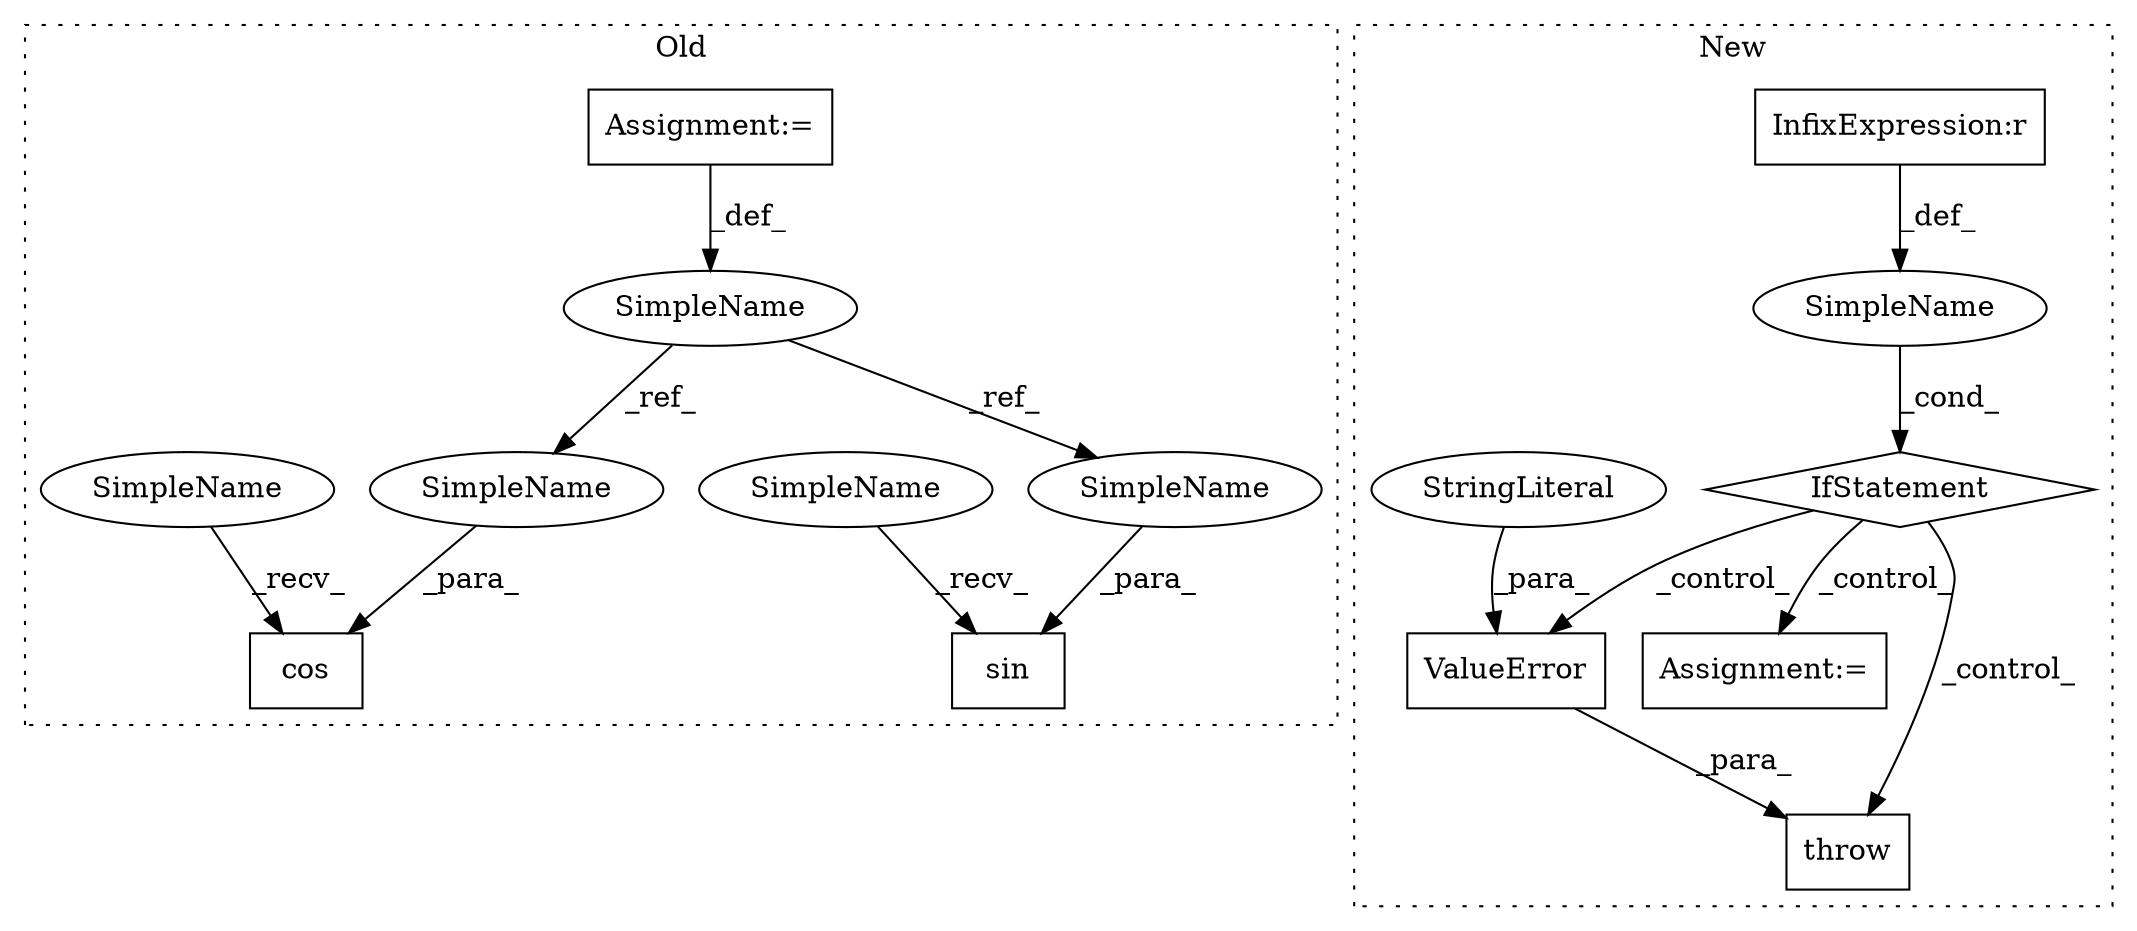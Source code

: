 digraph G {
subgraph cluster0 {
1 [label="cos" a="32" s="4609,4624" l="4,1" shape="box"];
3 [label="sin" a="32" s="4581,4596" l="4,1" shape="box"];
4 [label="SimpleName" a="42" s="4437" l="11" shape="ellipse"];
10 [label="Assignment:=" a="7" s="4448" l="1" shape="box"];
12 [label="SimpleName" a="42" s="4570" l="10" shape="ellipse"];
13 [label="SimpleName" a="42" s="4598" l="10" shape="ellipse"];
14 [label="SimpleName" a="42" s="4585" l="11" shape="ellipse"];
15 [label="SimpleName" a="42" s="4613" l="11" shape="ellipse"];
label = "Old";
style="dotted";
}
subgraph cluster1 {
2 [label="throw" a="53" s="4576" l="6" shape="box"];
5 [label="InfixExpression:r" a="27" s="4556" l="4" shape="box"];
6 [label="SimpleName" a="42" s="" l="" shape="ellipse"];
7 [label="IfStatement" a="25" s="4539,4564" l="4,2" shape="diamond"];
8 [label="ValueError" a="32" s="4582,4666" l="11,1" shape="box"];
9 [label="StringLiteral" a="45" s="4593" l="73" shape="ellipse"];
11 [label="Assignment:=" a="7" s="4776" l="1" shape="box"];
label = "New";
style="dotted";
}
4 -> 14 [label="_ref_"];
4 -> 15 [label="_ref_"];
5 -> 6 [label="_def_"];
6 -> 7 [label="_cond_"];
7 -> 11 [label="_control_"];
7 -> 8 [label="_control_"];
7 -> 2 [label="_control_"];
8 -> 2 [label="_para_"];
9 -> 8 [label="_para_"];
10 -> 4 [label="_def_"];
12 -> 3 [label="_recv_"];
13 -> 1 [label="_recv_"];
14 -> 3 [label="_para_"];
15 -> 1 [label="_para_"];
}